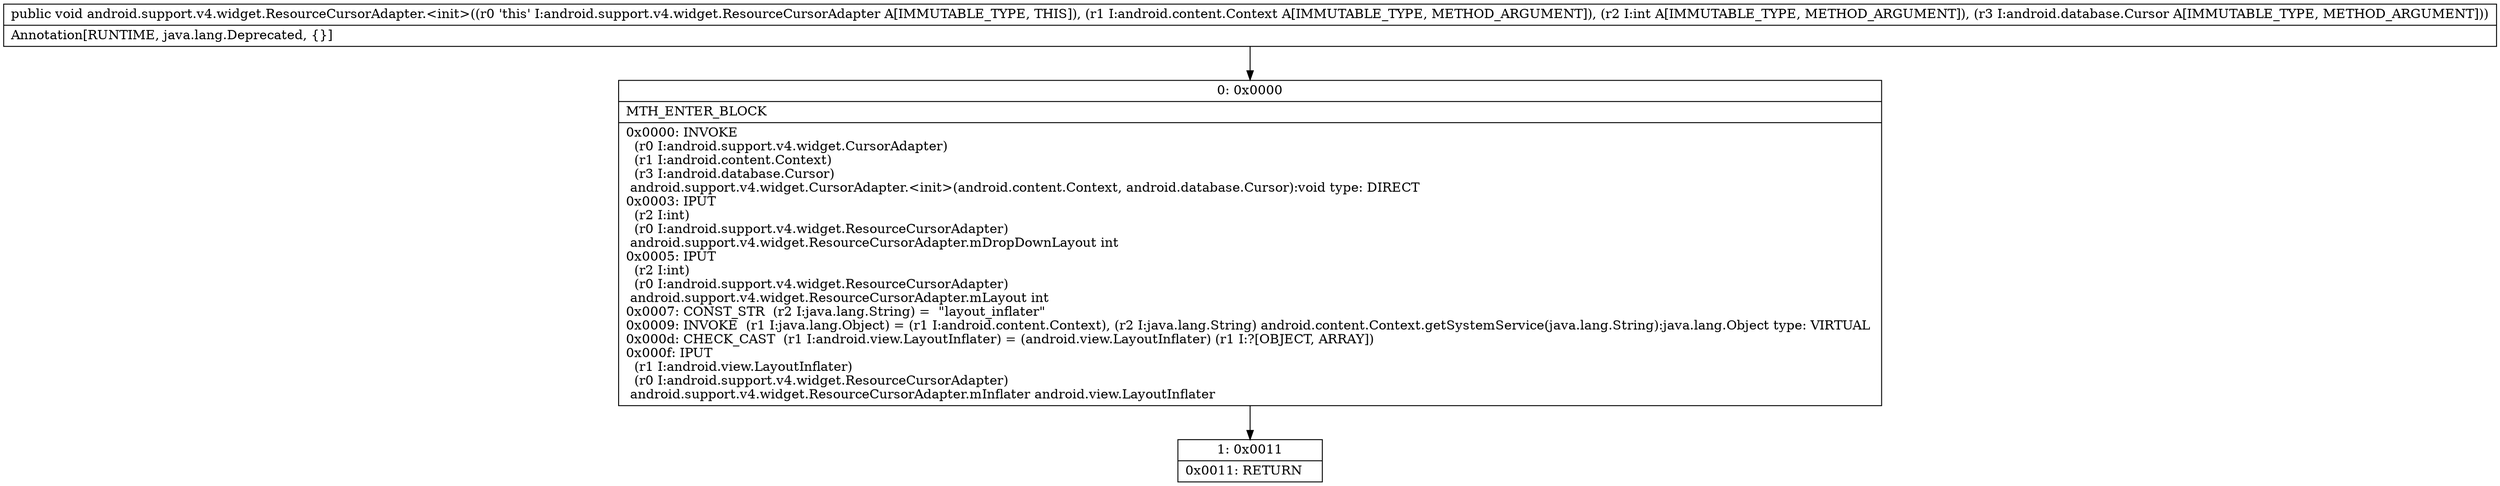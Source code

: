 digraph "CFG forandroid.support.v4.widget.ResourceCursorAdapter.\<init\>(Landroid\/content\/Context;ILandroid\/database\/Cursor;)V" {
Node_0 [shape=record,label="{0\:\ 0x0000|MTH_ENTER_BLOCK\l|0x0000: INVOKE  \l  (r0 I:android.support.v4.widget.CursorAdapter)\l  (r1 I:android.content.Context)\l  (r3 I:android.database.Cursor)\l android.support.v4.widget.CursorAdapter.\<init\>(android.content.Context, android.database.Cursor):void type: DIRECT \l0x0003: IPUT  \l  (r2 I:int)\l  (r0 I:android.support.v4.widget.ResourceCursorAdapter)\l android.support.v4.widget.ResourceCursorAdapter.mDropDownLayout int \l0x0005: IPUT  \l  (r2 I:int)\l  (r0 I:android.support.v4.widget.ResourceCursorAdapter)\l android.support.v4.widget.ResourceCursorAdapter.mLayout int \l0x0007: CONST_STR  (r2 I:java.lang.String) =  \"layout_inflater\" \l0x0009: INVOKE  (r1 I:java.lang.Object) = (r1 I:android.content.Context), (r2 I:java.lang.String) android.content.Context.getSystemService(java.lang.String):java.lang.Object type: VIRTUAL \l0x000d: CHECK_CAST  (r1 I:android.view.LayoutInflater) = (android.view.LayoutInflater) (r1 I:?[OBJECT, ARRAY]) \l0x000f: IPUT  \l  (r1 I:android.view.LayoutInflater)\l  (r0 I:android.support.v4.widget.ResourceCursorAdapter)\l android.support.v4.widget.ResourceCursorAdapter.mInflater android.view.LayoutInflater \l}"];
Node_1 [shape=record,label="{1\:\ 0x0011|0x0011: RETURN   \l}"];
MethodNode[shape=record,label="{public void android.support.v4.widget.ResourceCursorAdapter.\<init\>((r0 'this' I:android.support.v4.widget.ResourceCursorAdapter A[IMMUTABLE_TYPE, THIS]), (r1 I:android.content.Context A[IMMUTABLE_TYPE, METHOD_ARGUMENT]), (r2 I:int A[IMMUTABLE_TYPE, METHOD_ARGUMENT]), (r3 I:android.database.Cursor A[IMMUTABLE_TYPE, METHOD_ARGUMENT]))  | Annotation[RUNTIME, java.lang.Deprecated, \{\}]\l}"];
MethodNode -> Node_0;
Node_0 -> Node_1;
}

